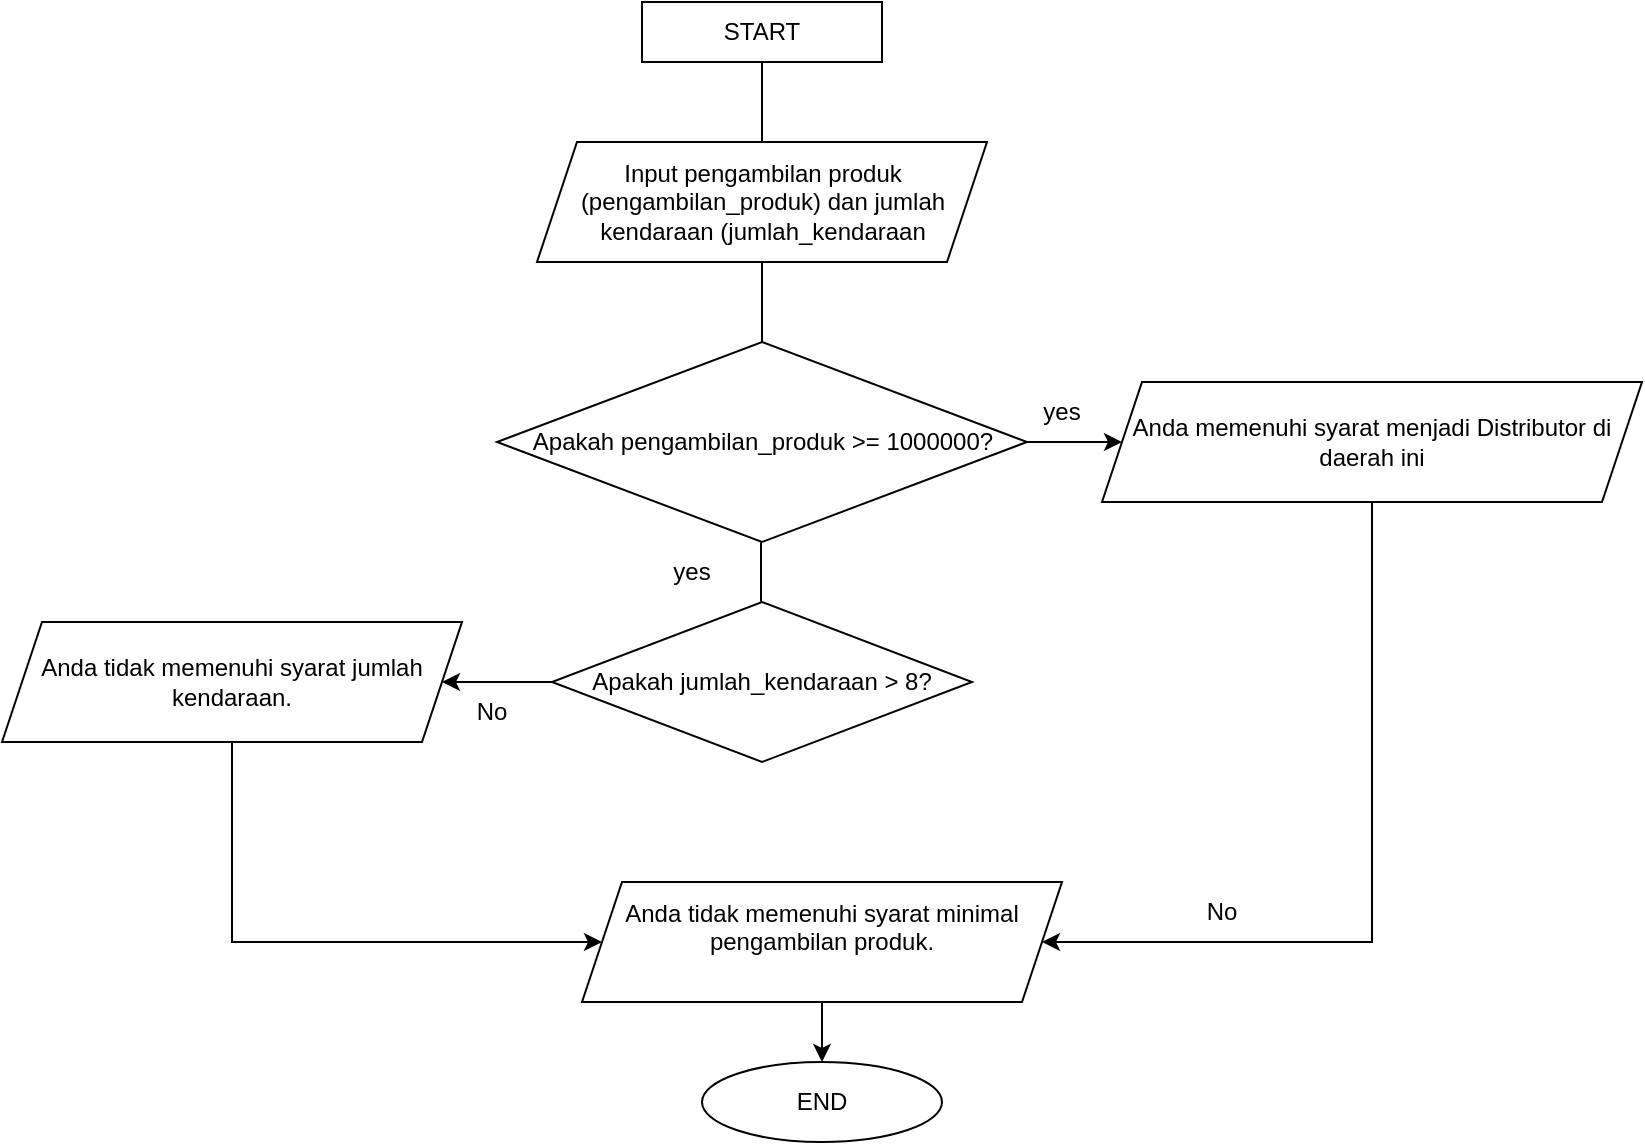 <mxfile version="20.8.16" type="device"><diagram name="Page-1" id="xgfHWmYj97d00NL2wph8"><mxGraphModel dx="864" dy="508" grid="1" gridSize="10" guides="1" tooltips="1" connect="1" arrows="1" fold="1" page="1" pageScale="1" pageWidth="850" pageHeight="1100" math="0" shadow="0"><root><mxCell id="0"/><mxCell id="1" parent="0"/><mxCell id="1zjYuruk_BQp3M2peuTs-1" value="START" style="rounded=0;whiteSpace=wrap;html=1;" vertex="1" parent="1"><mxGeometry x="340" y="10" width="120" height="30" as="geometry"/></mxCell><mxCell id="1zjYuruk_BQp3M2peuTs-2" value="" style="endArrow=none;html=1;rounded=0;exitX=0.5;exitY=1;exitDx=0;exitDy=0;" edge="1" parent="1" source="1zjYuruk_BQp3M2peuTs-1"><mxGeometry width="50" height="50" relative="1" as="geometry"><mxPoint x="400" y="80" as="sourcePoint"/><mxPoint x="400" y="80" as="targetPoint"/><Array as="points"/></mxGeometry></mxCell><mxCell id="1zjYuruk_BQp3M2peuTs-3" value="Input pengambilan produk (pengambilan_produk) dan jumlah kendaraan (jumlah_kendaraan" style="shape=parallelogram;perimeter=parallelogramPerimeter;whiteSpace=wrap;html=1;fixedSize=1;" vertex="1" parent="1"><mxGeometry x="287.5" y="80" width="225" height="60" as="geometry"/></mxCell><mxCell id="1zjYuruk_BQp3M2peuTs-15" value="" style="edgeStyle=orthogonalEdgeStyle;rounded=0;orthogonalLoop=1;jettySize=auto;html=1;" edge="1" parent="1" source="1zjYuruk_BQp3M2peuTs-4"><mxGeometry relative="1" as="geometry"><mxPoint x="580" y="230" as="targetPoint"/></mxGeometry></mxCell><mxCell id="1zjYuruk_BQp3M2peuTs-4" value="Apakah pengambilan_produk &amp;gt;= 1000000?" style="rhombus;whiteSpace=wrap;html=1;" vertex="1" parent="1"><mxGeometry x="267.5" y="180" width="265" height="100" as="geometry"/></mxCell><mxCell id="1zjYuruk_BQp3M2peuTs-6" value="" style="endArrow=none;html=1;rounded=0;entryX=0.5;entryY=1;entryDx=0;entryDy=0;" edge="1" parent="1" target="1zjYuruk_BQp3M2peuTs-3"><mxGeometry width="50" height="50" relative="1" as="geometry"><mxPoint x="400" y="180" as="sourcePoint"/><mxPoint x="450" y="220" as="targetPoint"/><Array as="points"><mxPoint x="400" y="170"/></Array></mxGeometry></mxCell><mxCell id="1zjYuruk_BQp3M2peuTs-8" value="" style="endArrow=none;html=1;rounded=0;" edge="1" parent="1"><mxGeometry width="50" height="50" relative="1" as="geometry"><mxPoint x="399.5" y="310" as="sourcePoint"/><mxPoint x="399.5" y="280" as="targetPoint"/></mxGeometry></mxCell><mxCell id="1zjYuruk_BQp3M2peuTs-12" value="" style="edgeStyle=orthogonalEdgeStyle;rounded=0;orthogonalLoop=1;jettySize=auto;html=1;" edge="1" parent="1" source="1zjYuruk_BQp3M2peuTs-9"><mxGeometry relative="1" as="geometry"><mxPoint x="240" y="350" as="targetPoint"/></mxGeometry></mxCell><mxCell id="1zjYuruk_BQp3M2peuTs-9" value="Apakah jumlah_kendaraan &amp;gt; 8?" style="rhombus;whiteSpace=wrap;html=1;" vertex="1" parent="1"><mxGeometry x="295" y="310" width="210" height="80" as="geometry"/></mxCell><mxCell id="1zjYuruk_BQp3M2peuTs-31" style="edgeStyle=orthogonalEdgeStyle;rounded=0;orthogonalLoop=1;jettySize=auto;html=1;" edge="1" parent="1" source="1zjYuruk_BQp3M2peuTs-11" target="1zjYuruk_BQp3M2peuTs-18"><mxGeometry relative="1" as="geometry"><mxPoint x="190" y="480" as="targetPoint"/><Array as="points"><mxPoint x="135" y="480"/></Array></mxGeometry></mxCell><mxCell id="1zjYuruk_BQp3M2peuTs-11" value="&lt;div&gt;Anda tidak memenuhi syarat jumlah kendaraan.&lt;br&gt;&lt;/div&gt;" style="shape=parallelogram;perimeter=parallelogramPerimeter;whiteSpace=wrap;html=1;fixedSize=1;" vertex="1" parent="1"><mxGeometry x="20" y="320" width="230" height="60" as="geometry"/></mxCell><mxCell id="1zjYuruk_BQp3M2peuTs-30" style="edgeStyle=orthogonalEdgeStyle;rounded=0;orthogonalLoop=1;jettySize=auto;html=1;entryX=1;entryY=0.5;entryDx=0;entryDy=0;" edge="1" parent="1" source="1zjYuruk_BQp3M2peuTs-14" target="1zjYuruk_BQp3M2peuTs-18"><mxGeometry relative="1" as="geometry"><mxPoint x="720" y="490" as="targetPoint"/><Array as="points"><mxPoint x="705" y="480"/></Array></mxGeometry></mxCell><mxCell id="1zjYuruk_BQp3M2peuTs-14" value="Anda memenuhi syarat menjadi Distributor di daerah ini" style="shape=parallelogram;perimeter=parallelogramPerimeter;whiteSpace=wrap;html=1;fixedSize=1;" vertex="1" parent="1"><mxGeometry x="570" y="200" width="270" height="60" as="geometry"/></mxCell><mxCell id="1zjYuruk_BQp3M2peuTs-27" value="" style="edgeStyle=orthogonalEdgeStyle;rounded=0;orthogonalLoop=1;jettySize=auto;html=1;" edge="1" parent="1" source="1zjYuruk_BQp3M2peuTs-18" target="1zjYuruk_BQp3M2peuTs-28"><mxGeometry relative="1" as="geometry"><mxPoint x="430" y="550" as="targetPoint"/></mxGeometry></mxCell><mxCell id="1zjYuruk_BQp3M2peuTs-18" value="&lt;div&gt;Anda tidak memenuhi syarat minimal pengambilan produk.&lt;/div&gt;&lt;div&gt;&lt;br&gt;&lt;/div&gt;" style="shape=parallelogram;perimeter=parallelogramPerimeter;whiteSpace=wrap;html=1;fixedSize=1;" vertex="1" parent="1"><mxGeometry x="310" y="450" width="240" height="60" as="geometry"/></mxCell><mxCell id="1zjYuruk_BQp3M2peuTs-28" value="END" style="ellipse;whiteSpace=wrap;html=1;" vertex="1" parent="1"><mxGeometry x="370" y="540" width="120" height="40" as="geometry"/></mxCell><mxCell id="1zjYuruk_BQp3M2peuTs-33" value="yes" style="text;html=1;strokeColor=none;fillColor=none;align=center;verticalAlign=middle;whiteSpace=wrap;rounded=0;" vertex="1" parent="1"><mxGeometry x="335" y="280" width="60" height="30" as="geometry"/></mxCell><mxCell id="1zjYuruk_BQp3M2peuTs-34" value="yes" style="text;html=1;strokeColor=none;fillColor=none;align=center;verticalAlign=middle;whiteSpace=wrap;rounded=0;" vertex="1" parent="1"><mxGeometry x="520" y="200" width="60" height="30" as="geometry"/></mxCell><mxCell id="1zjYuruk_BQp3M2peuTs-35" value="No" style="text;html=1;strokeColor=none;fillColor=none;align=center;verticalAlign=middle;whiteSpace=wrap;rounded=0;" vertex="1" parent="1"><mxGeometry x="235" y="350" width="60" height="30" as="geometry"/></mxCell><mxCell id="1zjYuruk_BQp3M2peuTs-36" value="No" style="text;html=1;strokeColor=none;fillColor=none;align=center;verticalAlign=middle;whiteSpace=wrap;rounded=0;" vertex="1" parent="1"><mxGeometry x="600" y="450" width="60" height="30" as="geometry"/></mxCell></root></mxGraphModel></diagram></mxfile>